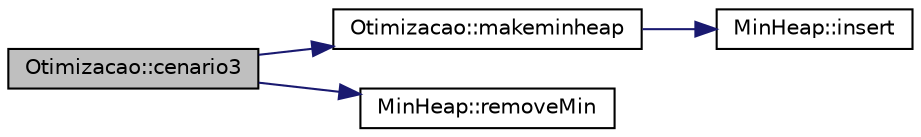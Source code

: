 digraph "Otimizacao::cenario3"
{
 // LATEX_PDF_SIZE
  edge [fontname="Helvetica",fontsize="10",labelfontname="Helvetica",labelfontsize="10"];
  node [fontname="Helvetica",fontsize="10",shape=record];
  rankdir="LR";
  Node1 [label="Otimizacao::cenario3",height=0.2,width=0.4,color="black", fillcolor="grey75", style="filled", fontcolor="black",tooltip=" "];
  Node1 -> Node2 [color="midnightblue",fontsize="10",style="solid",fontname="Helvetica"];
  Node2 [label="Otimizacao::makeminheap",height=0.2,width=0.4,color="black", fillcolor="white", style="filled",URL="$class_otimizacao.html#a3c8d3358d85301937a0ad9e6f2af9a1f",tooltip="Cria MinHeap com a key igual ao ID da Encomenda e value igual ao tempo de entrega."];
  Node2 -> Node3 [color="midnightblue",fontsize="10",style="solid",fontname="Helvetica"];
  Node3 [label="MinHeap::insert",height=0.2,width=0.4,color="black", fillcolor="white", style="filled",URL="$class_min_heap.html#a708cab4630ba761be49aea0ae536d772",tooltip=" "];
  Node1 -> Node4 [color="midnightblue",fontsize="10",style="solid",fontname="Helvetica"];
  Node4 [label="MinHeap::removeMin",height=0.2,width=0.4,color="black", fillcolor="white", style="filled",URL="$class_min_heap.html#a40ae4c53ab81da5870de363c42e92544",tooltip=" "];
}
